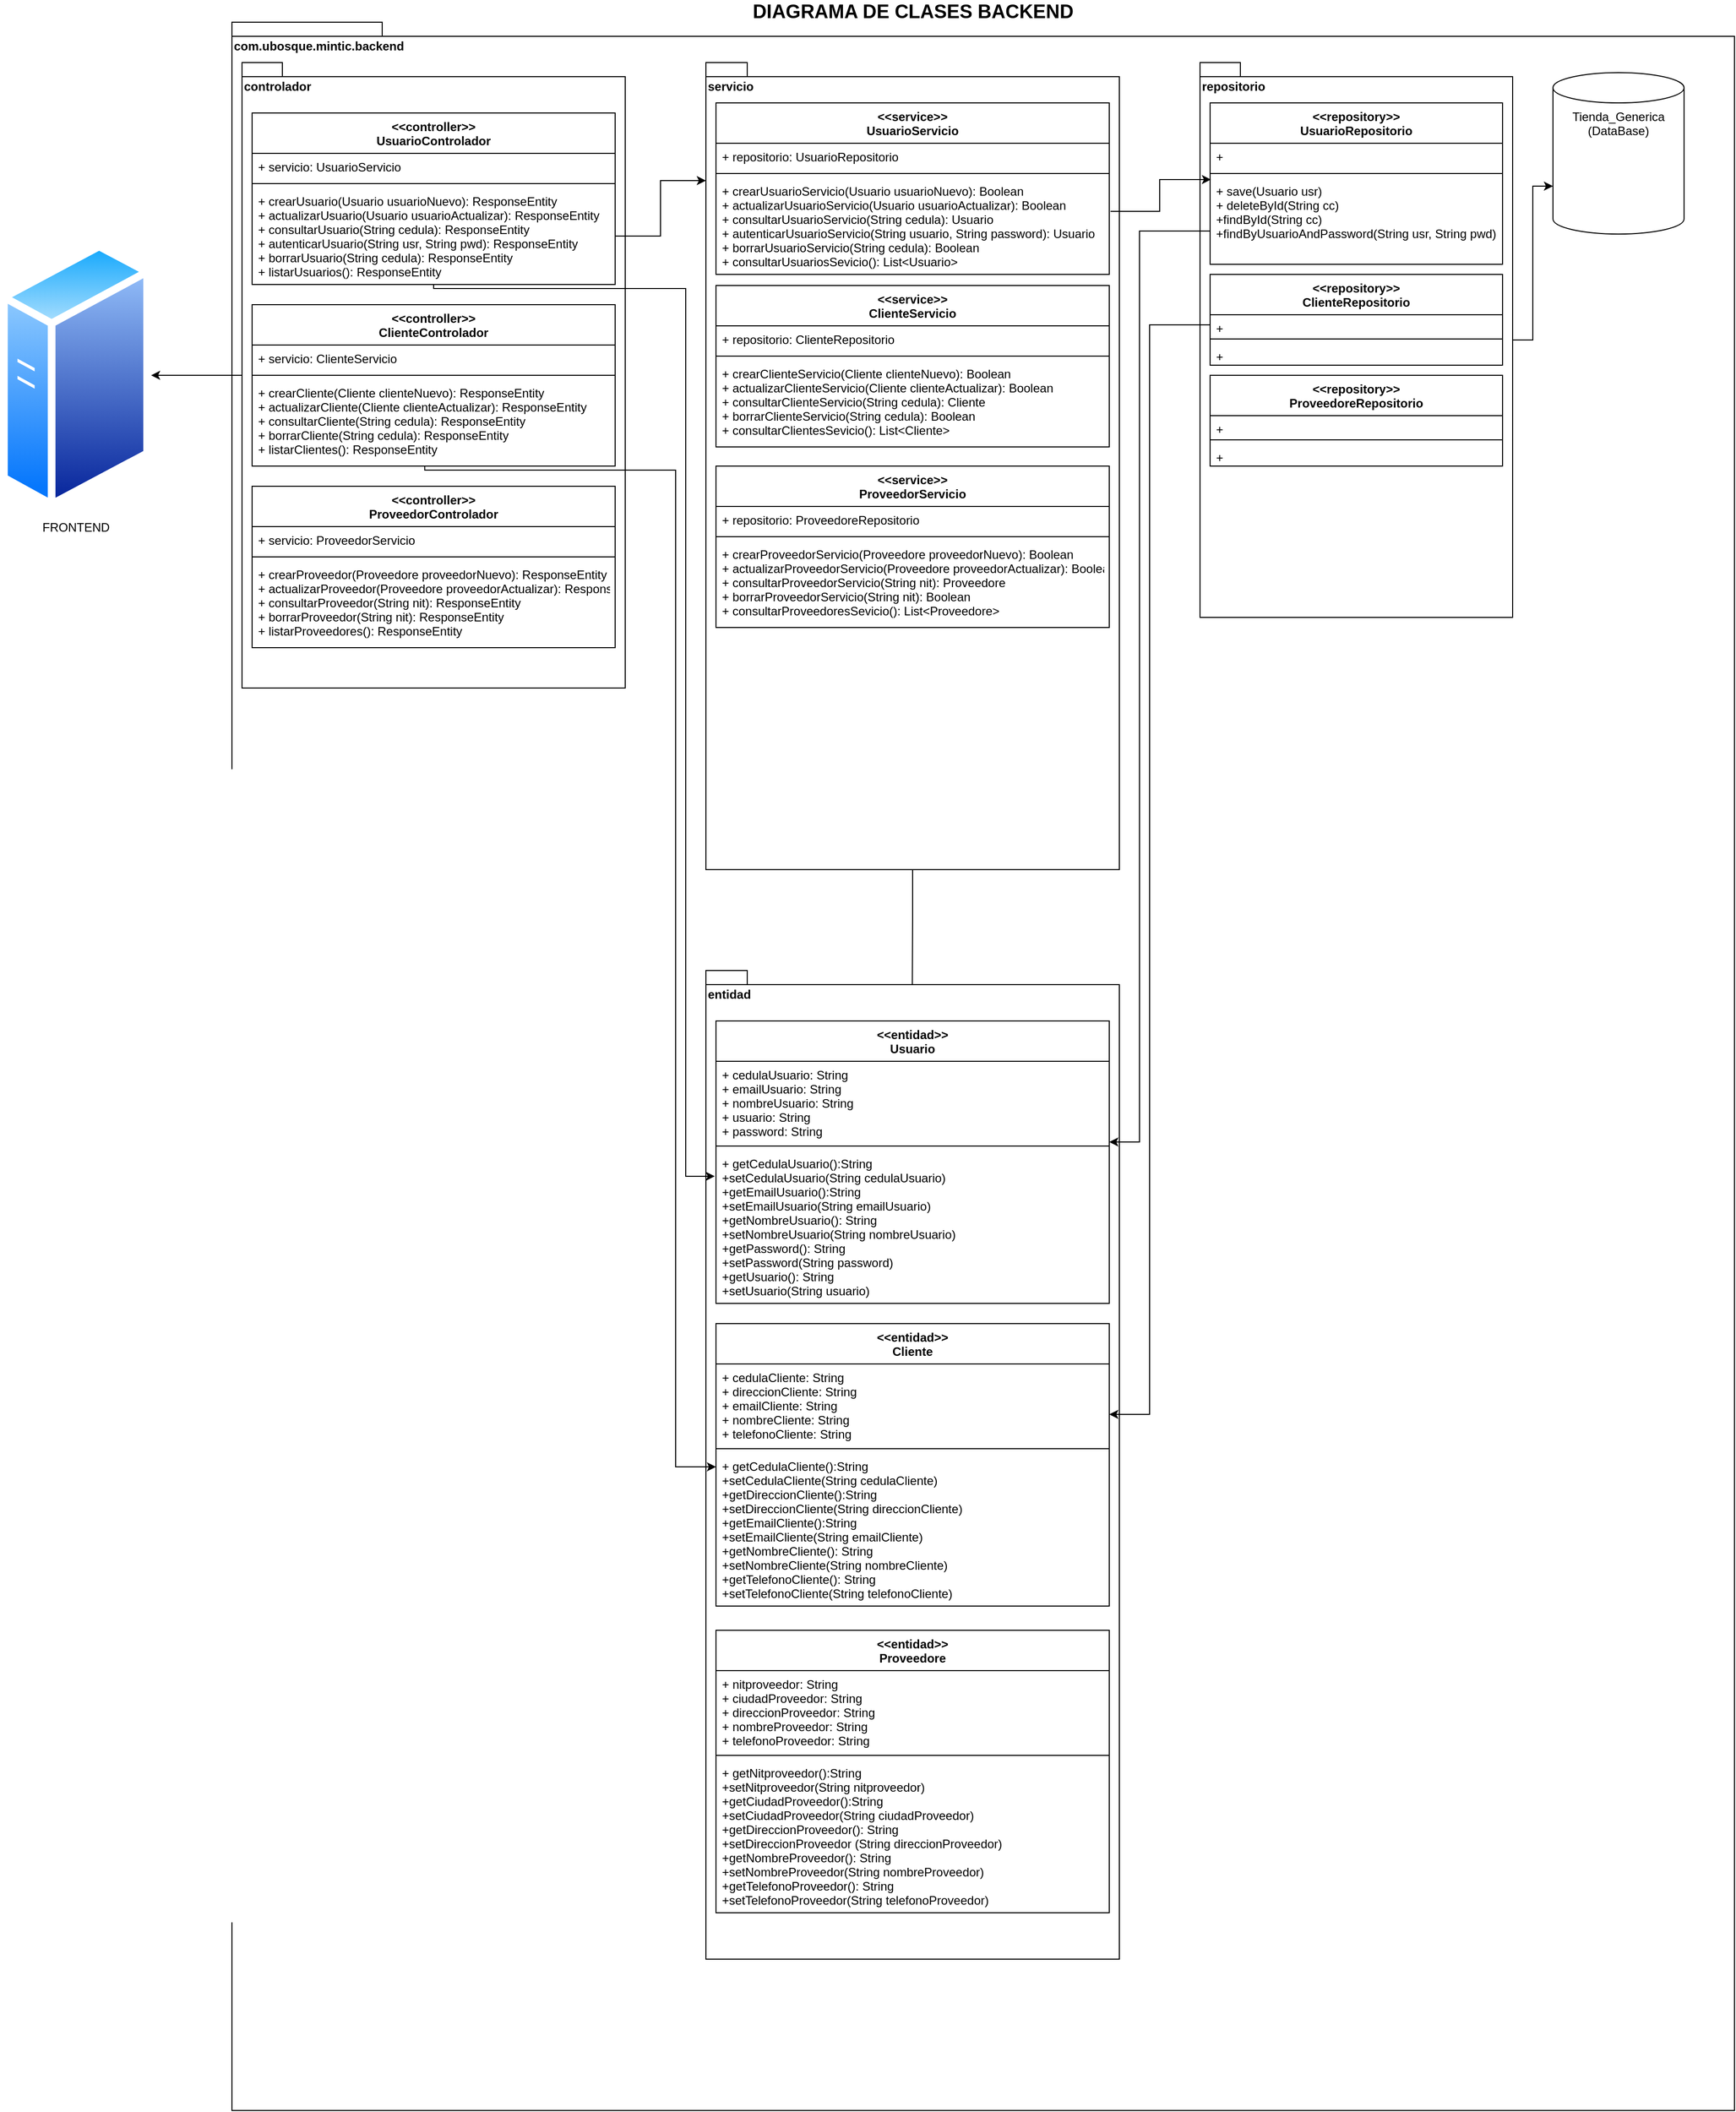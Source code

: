 <mxfile version="15.5.0" type="google"><diagram id="_nIbVGABqkTb8oMi8SBm" name="Page-1"><mxGraphModel dx="2249" dy="705" grid="1" gridSize="10" guides="1" tooltips="1" connect="1" arrows="1" fold="1" page="1" pageScale="1" pageWidth="827" pageHeight="1169" math="0" shadow="0"><root><mxCell id="0"/><mxCell id="1" parent="0"/><mxCell id="5slj-tre2RWCAVTYIook-1" value="com.ubosque.mintic.backend" style="shape=folder;fontStyle=1;spacingTop=10;tabWidth=40;tabHeight=14;tabPosition=left;html=1;align=left;verticalAlign=top;" parent="1" vertex="1"><mxGeometry x="10" y="30" width="1490" height="2070" as="geometry"/></mxCell><mxCell id="yNRaJXB03-bsme1--BcY-2" style="edgeStyle=orthogonalEdgeStyle;rounded=0;orthogonalLoop=1;jettySize=auto;html=1;" edge="1" parent="1" source="VUVFW0-k1MgklpLP-c04-1" target="yNRaJXB03-bsme1--BcY-1"><mxGeometry relative="1" as="geometry"/></mxCell><mxCell id="VUVFW0-k1MgklpLP-c04-1" value="controlador" style="shape=folder;fontStyle=1;spacingTop=10;tabWidth=40;tabHeight=14;tabPosition=left;html=1;align=left;verticalAlign=top;" parent="1" vertex="1"><mxGeometry x="20" y="70" width="380" height="620" as="geometry"/></mxCell><mxCell id="VUVFW0-k1MgklpLP-c04-2" value="&lt;&lt;controller&gt;&gt;&#10;UsuarioControlador" style="swimlane;fontStyle=1;align=center;verticalAlign=top;childLayout=stackLayout;horizontal=1;startSize=40;horizontalStack=0;resizeParent=1;resizeParentMax=0;resizeLast=0;collapsible=1;marginBottom=0;" parent="1" vertex="1"><mxGeometry x="30" y="120" width="360" height="170" as="geometry"/></mxCell><mxCell id="VUVFW0-k1MgklpLP-c04-3" value="+ servicio: UsuarioServicio" style="text;strokeColor=none;fillColor=none;align=left;verticalAlign=top;spacingLeft=4;spacingRight=4;overflow=hidden;rotatable=0;points=[[0,0.5],[1,0.5]];portConstraint=eastwest;" parent="VUVFW0-k1MgklpLP-c04-2" vertex="1"><mxGeometry y="40" width="360" height="26" as="geometry"/></mxCell><mxCell id="VUVFW0-k1MgklpLP-c04-4" value="" style="line;strokeWidth=1;fillColor=none;align=left;verticalAlign=middle;spacingTop=-1;spacingLeft=3;spacingRight=3;rotatable=0;labelPosition=right;points=[];portConstraint=eastwest;" parent="VUVFW0-k1MgklpLP-c04-2" vertex="1"><mxGeometry y="66" width="360" height="8" as="geometry"/></mxCell><mxCell id="VUVFW0-k1MgklpLP-c04-5" value="+ crearUsuario(Usuario usuarioNuevo): ResponseEntity&#10;+ actualizarUsuario(Usuario usuarioActualizar): ResponseEntity&#10;+ consultarUsuario(String cedula): ResponseEntity&#10;+ autenticarUsuario(String usr, String pwd): ResponseEntity&#10;+ borrarUsuario(String cedula): ResponseEntity&#10;+ listarUsuarios(): ResponseEntity" style="text;strokeColor=none;fillColor=none;align=left;verticalAlign=top;spacingLeft=4;spacingRight=4;overflow=hidden;rotatable=0;points=[[0,0.5],[1,0.5]];portConstraint=eastwest;" parent="VUVFW0-k1MgklpLP-c04-2" vertex="1"><mxGeometry y="74" width="360" height="96" as="geometry"/></mxCell><mxCell id="VUVFW0-k1MgklpLP-c04-41" style="edgeStyle=orthogonalEdgeStyle;rounded=0;orthogonalLoop=1;jettySize=auto;html=1;entryX=0.499;entryY=0.039;entryDx=0;entryDy=0;entryPerimeter=0;" parent="1" source="VUVFW0-k1MgklpLP-c04-7" target="VUVFW0-k1MgklpLP-c04-31" edge="1"><mxGeometry relative="1" as="geometry"/></mxCell><mxCell id="VUVFW0-k1MgklpLP-c04-7" value="servicio" style="shape=folder;fontStyle=1;spacingTop=10;tabWidth=40;tabHeight=14;tabPosition=left;html=1;align=left;verticalAlign=top;" parent="1" vertex="1"><mxGeometry x="480" y="70" width="410" height="800" as="geometry"/></mxCell><mxCell id="VUVFW0-k1MgklpLP-c04-8" value="&lt;&lt;service&gt;&gt;&#10;UsuarioServicio" style="swimlane;fontStyle=1;align=center;verticalAlign=top;childLayout=stackLayout;horizontal=1;startSize=40;horizontalStack=0;resizeParent=1;resizeParentMax=0;resizeLast=0;collapsible=1;marginBottom=0;" parent="1" vertex="1"><mxGeometry x="490" y="110" width="390" height="170" as="geometry"/></mxCell><mxCell id="VUVFW0-k1MgklpLP-c04-9" value="+ repositorio: UsuarioRepositorio" style="text;strokeColor=none;fillColor=none;align=left;verticalAlign=top;spacingLeft=4;spacingRight=4;overflow=hidden;rotatable=0;points=[[0,0.5],[1,0.5]];portConstraint=eastwest;" parent="VUVFW0-k1MgklpLP-c04-8" vertex="1"><mxGeometry y="40" width="390" height="26" as="geometry"/></mxCell><mxCell id="VUVFW0-k1MgklpLP-c04-10" value="" style="line;strokeWidth=1;fillColor=none;align=left;verticalAlign=middle;spacingTop=-1;spacingLeft=3;spacingRight=3;rotatable=0;labelPosition=right;points=[];portConstraint=eastwest;" parent="VUVFW0-k1MgklpLP-c04-8" vertex="1"><mxGeometry y="66" width="390" height="8" as="geometry"/></mxCell><mxCell id="VUVFW0-k1MgklpLP-c04-11" value="+ crearUsuarioServicio(Usuario usuarioNuevo): Boolean&#10;+ actualizarUsuarioServicio(Usuario usuarioActualizar): Boolean&#10;+ consultarUsuarioServicio(String cedula): Usuario&#10;+ autenticarUsuarioServicio(String usuario, String password): Usuario&#10;+ borrarUsuarioServicio(String cedula): Boolean&#10;+ consultarUsuariosSevicio(): List&lt;Usuario&gt;" style="text;strokeColor=none;fillColor=none;align=left;verticalAlign=top;spacingLeft=4;spacingRight=4;overflow=hidden;rotatable=0;points=[[0,0.5],[1,0.5]];portConstraint=eastwest;" parent="VUVFW0-k1MgklpLP-c04-8" vertex="1"><mxGeometry y="74" width="390" height="96" as="geometry"/></mxCell><mxCell id="VUVFW0-k1MgklpLP-c04-43" style="edgeStyle=orthogonalEdgeStyle;rounded=0;orthogonalLoop=1;jettySize=auto;html=1;entryX=0;entryY=0;entryDx=0;entryDy=112.5;entryPerimeter=0;" parent="1" source="VUVFW0-k1MgklpLP-c04-12" target="VUVFW0-k1MgklpLP-c04-17" edge="1"><mxGeometry relative="1" as="geometry"/></mxCell><mxCell id="VUVFW0-k1MgklpLP-c04-12" value="repositorio" style="shape=folder;fontStyle=1;spacingTop=10;tabWidth=40;tabHeight=14;tabPosition=left;html=1;align=left;verticalAlign=top;" parent="1" vertex="1"><mxGeometry x="970" y="70" width="310" height="550" as="geometry"/></mxCell><mxCell id="VUVFW0-k1MgklpLP-c04-13" value="&lt;&lt;repository&gt;&gt;&#10;UsuarioRepositorio" style="swimlane;fontStyle=1;align=center;verticalAlign=top;childLayout=stackLayout;horizontal=1;startSize=40;horizontalStack=0;resizeParent=1;resizeParentMax=0;resizeLast=0;collapsible=1;marginBottom=0;" parent="1" vertex="1"><mxGeometry x="980" y="110" width="290" height="160" as="geometry"/></mxCell><mxCell id="VUVFW0-k1MgklpLP-c04-14" value="+ " style="text;strokeColor=none;fillColor=none;align=left;verticalAlign=top;spacingLeft=4;spacingRight=4;overflow=hidden;rotatable=0;points=[[0,0.5],[1,0.5]];portConstraint=eastwest;" parent="VUVFW0-k1MgklpLP-c04-13" vertex="1"><mxGeometry y="40" width="290" height="26" as="geometry"/></mxCell><mxCell id="VUVFW0-k1MgklpLP-c04-15" value="" style="line;strokeWidth=1;fillColor=none;align=left;verticalAlign=middle;spacingTop=-1;spacingLeft=3;spacingRight=3;rotatable=0;labelPosition=right;points=[];portConstraint=eastwest;" parent="VUVFW0-k1MgklpLP-c04-13" vertex="1"><mxGeometry y="66" width="290" height="8" as="geometry"/></mxCell><mxCell id="VUVFW0-k1MgklpLP-c04-16" value="+ save(Usuario usr)&#10;+ deleteById(String cc)&#10;+findById(String cc)&#10;+findByUsuarioAndPassword(String usr, String pwd)" style="text;strokeColor=none;fillColor=none;align=left;verticalAlign=top;spacingLeft=4;spacingRight=4;overflow=hidden;rotatable=0;points=[[0,0.5],[1,0.5]];portConstraint=eastwest;" parent="VUVFW0-k1MgklpLP-c04-13" vertex="1"><mxGeometry y="74" width="290" height="86" as="geometry"/></mxCell><mxCell id="VUVFW0-k1MgklpLP-c04-17" value="Tienda_Generica (DataBase)" style="shape=cylinder3;whiteSpace=wrap;html=1;boundedLbl=1;backgroundOutline=1;size=15;align=center;verticalAlign=top;" parent="1" vertex="1"><mxGeometry x="1320" y="80" width="130" height="160" as="geometry"/></mxCell><mxCell id="VUVFW0-k1MgklpLP-c04-31" value="entidad" style="shape=folder;fontStyle=1;spacingTop=10;tabWidth=40;tabHeight=14;tabPosition=left;html=1;align=left;verticalAlign=top;" parent="1" vertex="1"><mxGeometry x="480" y="970" width="410" height="980" as="geometry"/></mxCell><mxCell id="VUVFW0-k1MgklpLP-c04-32" value="&lt;&lt;entidad&gt;&gt;&#10;Usuario" style="swimlane;fontStyle=1;align=center;verticalAlign=top;childLayout=stackLayout;horizontal=1;startSize=40;horizontalStack=0;resizeParent=1;resizeParentMax=0;resizeLast=0;collapsible=1;marginBottom=0;" parent="1" vertex="1"><mxGeometry x="490" y="1020" width="390" height="280" as="geometry"/></mxCell><mxCell id="VUVFW0-k1MgklpLP-c04-33" value="+ cedulaUsuario: String&#10;+ emailUsuario: String&#10;+ nombreUsuario: String&#10;+ usuario: String&#10;+ password: String" style="text;strokeColor=none;fillColor=none;align=left;verticalAlign=top;spacingLeft=4;spacingRight=4;overflow=hidden;rotatable=0;points=[[0,0.5],[1,0.5]];portConstraint=eastwest;" parent="VUVFW0-k1MgklpLP-c04-32" vertex="1"><mxGeometry y="40" width="390" height="80" as="geometry"/></mxCell><mxCell id="VUVFW0-k1MgklpLP-c04-34" value="" style="line;strokeWidth=1;fillColor=none;align=left;verticalAlign=middle;spacingTop=-1;spacingLeft=3;spacingRight=3;rotatable=0;labelPosition=right;points=[];portConstraint=eastwest;" parent="VUVFW0-k1MgklpLP-c04-32" vertex="1"><mxGeometry y="120" width="390" height="8" as="geometry"/></mxCell><mxCell id="VUVFW0-k1MgklpLP-c04-35" value="+ getCedulaUsuario():String&#10;+setCedulaUsuario(String cedulaUsuario)&#10;+getEmailUsuario():String&#10;+setEmailUsuario(String emailUsuario)&#10;+getNombreUsuario(): String&#10;+setNombreUsuario(String nombreUsuario)&#10;+getPassword(): String&#10;+setPassword(String password)&#10;+getUsuario(): String&#10;+setUsuario(String usuario)" style="text;strokeColor=none;fillColor=none;align=left;verticalAlign=top;spacingLeft=4;spacingRight=4;overflow=hidden;rotatable=0;points=[[0,0.5],[1,0.5]];portConstraint=eastwest;" parent="VUVFW0-k1MgklpLP-c04-32" vertex="1"><mxGeometry y="128" width="390" height="152" as="geometry"/></mxCell><mxCell id="F5_43miS8RjSuwx_6p67-1" value="&lt;b&gt;&lt;font style=&quot;font-size: 19px&quot;&gt;DIAGRAMA DE CLASES BACKEND&lt;/font&gt;&lt;/b&gt;" style="text;html=1;align=center;verticalAlign=middle;resizable=0;points=[];autosize=1;strokeColor=none;fillColor=none;" parent="1" vertex="1"><mxGeometry x="520" y="10" width="330" height="20" as="geometry"/></mxCell><mxCell id="MVz4rSWvHp0iXUlqDioP-1" value="&lt;&lt;controller&gt;&gt;&#10;ClienteControlador" style="swimlane;fontStyle=1;align=center;verticalAlign=top;childLayout=stackLayout;horizontal=1;startSize=40;horizontalStack=0;resizeParent=1;resizeParentMax=0;resizeLast=0;collapsible=1;marginBottom=0;" parent="1" vertex="1"><mxGeometry x="30" y="310" width="360" height="160" as="geometry"/></mxCell><mxCell id="MVz4rSWvHp0iXUlqDioP-2" value="+ servicio: ClienteServicio" style="text;strokeColor=none;fillColor=none;align=left;verticalAlign=top;spacingLeft=4;spacingRight=4;overflow=hidden;rotatable=0;points=[[0,0.5],[1,0.5]];portConstraint=eastwest;" parent="MVz4rSWvHp0iXUlqDioP-1" vertex="1"><mxGeometry y="40" width="360" height="26" as="geometry"/></mxCell><mxCell id="MVz4rSWvHp0iXUlqDioP-3" value="" style="line;strokeWidth=1;fillColor=none;align=left;verticalAlign=middle;spacingTop=-1;spacingLeft=3;spacingRight=3;rotatable=0;labelPosition=right;points=[];portConstraint=eastwest;" parent="MVz4rSWvHp0iXUlqDioP-1" vertex="1"><mxGeometry y="66" width="360" height="8" as="geometry"/></mxCell><mxCell id="MVz4rSWvHp0iXUlqDioP-4" value="+ crearCliente(Cliente clienteNuevo): ResponseEntity&#10;+ actualizarCliente(Cliente clienteActualizar): ResponseEntity&#10;+ consultarCliente(String cedula): ResponseEntity&#10;+ borrarCliente(String cedula): ResponseEntity&#10;+ listarClientes(): ResponseEntity" style="text;strokeColor=none;fillColor=none;align=left;verticalAlign=top;spacingLeft=4;spacingRight=4;overflow=hidden;rotatable=0;points=[[0,0.5],[1,0.5]];portConstraint=eastwest;" parent="MVz4rSWvHp0iXUlqDioP-1" vertex="1"><mxGeometry y="74" width="360" height="86" as="geometry"/></mxCell><mxCell id="VUVFW0-k1MgklpLP-c04-40" style="edgeStyle=orthogonalEdgeStyle;rounded=0;orthogonalLoop=1;jettySize=auto;html=1;entryX=-0.003;entryY=0.171;entryDx=0;entryDy=0;entryPerimeter=0;" parent="1" source="VUVFW0-k1MgklpLP-c04-5" target="VUVFW0-k1MgklpLP-c04-35" edge="1"><mxGeometry relative="1" as="geometry"><Array as="points"><mxPoint x="210" y="294"/><mxPoint x="460" y="294"/><mxPoint x="460" y="1174"/></Array></mxGeometry></mxCell><mxCell id="VUVFW0-k1MgklpLP-c04-36" style="edgeStyle=orthogonalEdgeStyle;rounded=0;orthogonalLoop=1;jettySize=auto;html=1;entryX=0;entryY=0;entryDx=0;entryDy=117;entryPerimeter=0;exitX=1;exitY=0.5;exitDx=0;exitDy=0;" parent="1" source="VUVFW0-k1MgklpLP-c04-5" target="VUVFW0-k1MgklpLP-c04-7" edge="1"><mxGeometry relative="1" as="geometry"/></mxCell><mxCell id="MVz4rSWvHp0iXUlqDioP-5" value="&lt;&lt;entidad&gt;&gt;&#10;Cliente" style="swimlane;fontStyle=1;align=center;verticalAlign=top;childLayout=stackLayout;horizontal=1;startSize=40;horizontalStack=0;resizeParent=1;resizeParentMax=0;resizeLast=0;collapsible=1;marginBottom=0;" parent="1" vertex="1"><mxGeometry x="490" y="1320" width="390" height="280" as="geometry"/></mxCell><mxCell id="MVz4rSWvHp0iXUlqDioP-6" value="+ cedulaCliente: String&#10;+ direccionCliente: String&#10;+ emailCliente: String&#10;+ nombreCliente: String&#10;+ telefonoCliente: String" style="text;strokeColor=none;fillColor=none;align=left;verticalAlign=top;spacingLeft=4;spacingRight=4;overflow=hidden;rotatable=0;points=[[0,0.5],[1,0.5]];portConstraint=eastwest;" parent="MVz4rSWvHp0iXUlqDioP-5" vertex="1"><mxGeometry y="40" width="390" height="80" as="geometry"/></mxCell><mxCell id="MVz4rSWvHp0iXUlqDioP-7" value="" style="line;strokeWidth=1;fillColor=none;align=left;verticalAlign=middle;spacingTop=-1;spacingLeft=3;spacingRight=3;rotatable=0;labelPosition=right;points=[];portConstraint=eastwest;" parent="MVz4rSWvHp0iXUlqDioP-5" vertex="1"><mxGeometry y="120" width="390" height="8" as="geometry"/></mxCell><mxCell id="MVz4rSWvHp0iXUlqDioP-8" value="+ getCedulaCliente():String&#10;+setCedulaCliente(String cedulaCliente)&#10;+getDireccionCliente():String&#10;+setDireccionCliente(String direccionCliente)&#10;+getEmailCliente():String&#10;+setEmailCliente(String emailCliente)&#10;+getNombreCliente(): String&#10;+setNombreCliente(String nombreCliente)&#10;+getTelefonoCliente(): String&#10;+setTelefonoCliente(String telefonoCliente)" style="text;strokeColor=none;fillColor=none;align=left;verticalAlign=top;spacingLeft=4;spacingRight=4;overflow=hidden;rotatable=0;points=[[0,0.5],[1,0.5]];portConstraint=eastwest;" parent="MVz4rSWvHp0iXUlqDioP-5" vertex="1"><mxGeometry y="128" width="390" height="152" as="geometry"/></mxCell><mxCell id="MVz4rSWvHp0iXUlqDioP-13" style="edgeStyle=orthogonalEdgeStyle;rounded=0;orthogonalLoop=1;jettySize=auto;html=1;entryX=0;entryY=0.093;entryDx=0;entryDy=0;entryPerimeter=0;" parent="1" target="MVz4rSWvHp0iXUlqDioP-8" edge="1"><mxGeometry relative="1" as="geometry"><Array as="points"><mxPoint x="201" y="474"/><mxPoint x="450" y="474"/><mxPoint x="450" y="1462"/><mxPoint x="490" y="1462"/></Array><mxPoint x="201.17" y="470" as="sourcePoint"/><mxPoint x="500.0" y="713.992" as="targetPoint"/></mxGeometry></mxCell><mxCell id="MVz4rSWvHp0iXUlqDioP-14" value="&lt;&lt;service&gt;&gt;&#10;ClienteServicio" style="swimlane;fontStyle=1;align=center;verticalAlign=top;childLayout=stackLayout;horizontal=1;startSize=40;horizontalStack=0;resizeParent=1;resizeParentMax=0;resizeLast=0;collapsible=1;marginBottom=0;" parent="1" vertex="1"><mxGeometry x="490" y="291" width="390" height="160" as="geometry"/></mxCell><mxCell id="MVz4rSWvHp0iXUlqDioP-15" value="+ repositorio: ClienteRepositorio" style="text;strokeColor=none;fillColor=none;align=left;verticalAlign=top;spacingLeft=4;spacingRight=4;overflow=hidden;rotatable=0;points=[[0,0.5],[1,0.5]];portConstraint=eastwest;" parent="MVz4rSWvHp0iXUlqDioP-14" vertex="1"><mxGeometry y="40" width="390" height="26" as="geometry"/></mxCell><mxCell id="MVz4rSWvHp0iXUlqDioP-16" value="" style="line;strokeWidth=1;fillColor=none;align=left;verticalAlign=middle;spacingTop=-1;spacingLeft=3;spacingRight=3;rotatable=0;labelPosition=right;points=[];portConstraint=eastwest;" parent="MVz4rSWvHp0iXUlqDioP-14" vertex="1"><mxGeometry y="66" width="390" height="8" as="geometry"/></mxCell><mxCell id="MVz4rSWvHp0iXUlqDioP-17" value="+ crearClienteServicio(Cliente clienteNuevo): Boolean&#10;+ actualizarClienteServicio(Cliente clienteActualizar): Boolean&#10;+ consultarClienteServicio(String cedula): Cliente&#10;+ borrarClienteServicio(String cedula): Boolean&#10;+ consultarClientesSevicio(): List&lt;Cliente&gt;" style="text;strokeColor=none;fillColor=none;align=left;verticalAlign=top;spacingLeft=4;spacingRight=4;overflow=hidden;rotatable=0;points=[[0,0.5],[1,0.5]];portConstraint=eastwest;" parent="MVz4rSWvHp0iXUlqDioP-14" vertex="1"><mxGeometry y="74" width="390" height="86" as="geometry"/></mxCell><mxCell id="VUVFW0-k1MgklpLP-c04-42" style="edgeStyle=orthogonalEdgeStyle;rounded=0;orthogonalLoop=1;jettySize=auto;html=1;exitX=1.003;exitY=0.349;exitDx=0;exitDy=0;exitPerimeter=0;entryX=0.003;entryY=0.023;entryDx=0;entryDy=0;entryPerimeter=0;" parent="1" source="VUVFW0-k1MgklpLP-c04-11" target="VUVFW0-k1MgklpLP-c04-16" edge="1"><mxGeometry relative="1" as="geometry"/></mxCell><mxCell id="VUVFW0-k1MgklpLP-c04-44" style="edgeStyle=orthogonalEdgeStyle;rounded=0;orthogonalLoop=1;jettySize=auto;html=1;entryX=1;entryY=1;entryDx=0;entryDy=0;entryPerimeter=0;" parent="1" source="VUVFW0-k1MgklpLP-c04-16" target="VUVFW0-k1MgklpLP-c04-33" edge="1"><mxGeometry relative="1" as="geometry"><Array as="points"><mxPoint x="910" y="237"/><mxPoint x="910" y="1140"/></Array></mxGeometry></mxCell><mxCell id="MVz4rSWvHp0iXUlqDioP-22" value="&lt;&lt;repository&gt;&gt;&#10;ClienteRepositorio" style="swimlane;fontStyle=1;align=center;verticalAlign=top;childLayout=stackLayout;horizontal=1;startSize=40;horizontalStack=0;resizeParent=1;resizeParentMax=0;resizeLast=0;collapsible=1;marginBottom=0;" parent="1" vertex="1"><mxGeometry x="980" y="280" width="290" height="90" as="geometry"/></mxCell><mxCell id="MVz4rSWvHp0iXUlqDioP-23" value="+ " style="text;strokeColor=none;fillColor=none;align=left;verticalAlign=top;spacingLeft=4;spacingRight=4;overflow=hidden;rotatable=0;points=[[0,0.5],[1,0.5]];portConstraint=eastwest;" parent="MVz4rSWvHp0iXUlqDioP-22" vertex="1"><mxGeometry y="40" width="290" height="20" as="geometry"/></mxCell><mxCell id="MVz4rSWvHp0iXUlqDioP-24" value="" style="line;strokeWidth=1;fillColor=none;align=left;verticalAlign=middle;spacingTop=-1;spacingLeft=3;spacingRight=3;rotatable=0;labelPosition=right;points=[];portConstraint=eastwest;" parent="MVz4rSWvHp0iXUlqDioP-22" vertex="1"><mxGeometry y="60" width="290" height="8" as="geometry"/></mxCell><mxCell id="MVz4rSWvHp0iXUlqDioP-25" value="+" style="text;strokeColor=none;fillColor=none;align=left;verticalAlign=top;spacingLeft=4;spacingRight=4;overflow=hidden;rotatable=0;points=[[0,0.5],[1,0.5]];portConstraint=eastwest;" parent="MVz4rSWvHp0iXUlqDioP-22" vertex="1"><mxGeometry y="68" width="290" height="22" as="geometry"/></mxCell><mxCell id="MVz4rSWvHp0iXUlqDioP-27" style="edgeStyle=orthogonalEdgeStyle;rounded=0;orthogonalLoop=1;jettySize=auto;html=1;" parent="1" edge="1"><mxGeometry relative="1" as="geometry"><Array as="points"><mxPoint x="920" y="330"/><mxPoint x="920" y="1410"/><mxPoint x="880" y="1410"/></Array><mxPoint x="980" y="330" as="sourcePoint"/><mxPoint x="880" y="1410" as="targetPoint"/></mxGeometry></mxCell><mxCell id="iGymKF90UAhTBb6TkMOX-1" value="&lt;&lt;entidad&gt;&gt;&#10;Proveedore" style="swimlane;fontStyle=1;align=center;verticalAlign=top;childLayout=stackLayout;horizontal=1;startSize=40;horizontalStack=0;resizeParent=1;resizeParentMax=0;resizeLast=0;collapsible=1;marginBottom=0;" parent="1" vertex="1"><mxGeometry x="490" y="1624" width="390" height="280" as="geometry"/></mxCell><mxCell id="iGymKF90UAhTBb6TkMOX-2" value="+ nitproveedor: String&#10;+ ciudadProveedor: String&#10;+ direccionProveedor: String&#10;+ nombreProveedor: String&#10;+ telefonoProveedor: String" style="text;strokeColor=none;fillColor=none;align=left;verticalAlign=top;spacingLeft=4;spacingRight=4;overflow=hidden;rotatable=0;points=[[0,0.5],[1,0.5]];portConstraint=eastwest;" parent="iGymKF90UAhTBb6TkMOX-1" vertex="1"><mxGeometry y="40" width="390" height="80" as="geometry"/></mxCell><mxCell id="iGymKF90UAhTBb6TkMOX-3" value="" style="line;strokeWidth=1;fillColor=none;align=left;verticalAlign=middle;spacingTop=-1;spacingLeft=3;spacingRight=3;rotatable=0;labelPosition=right;points=[];portConstraint=eastwest;" parent="iGymKF90UAhTBb6TkMOX-1" vertex="1"><mxGeometry y="120" width="390" height="8" as="geometry"/></mxCell><mxCell id="iGymKF90UAhTBb6TkMOX-4" value="+ getNitproveedor():String&#10;+setNitproveedor(String nitproveedor)&#10;+getCiudadProveedor():String&#10;+setCiudadProveedor(String ciudadProveedor)&#10;+getDireccionProveedor(): String&#10;+setDireccionProveedor (String direccionProveedor)&#10;+getNombreProveedor(): String&#10;+setNombreProveedor(String nombreProveedor)&#10;+getTelefonoProveedor(): String&#10;+setTelefonoProveedor(String telefonoProveedor)" style="text;strokeColor=none;fillColor=none;align=left;verticalAlign=top;spacingLeft=4;spacingRight=4;overflow=hidden;rotatable=0;points=[[0,0.5],[1,0.5]];portConstraint=eastwest;" parent="iGymKF90UAhTBb6TkMOX-1" vertex="1"><mxGeometry y="128" width="390" height="152" as="geometry"/></mxCell><mxCell id="iGymKF90UAhTBb6TkMOX-5" value="&lt;&lt;repository&gt;&gt;&#10;ProveedoreRepositorio" style="swimlane;fontStyle=1;align=center;verticalAlign=top;childLayout=stackLayout;horizontal=1;startSize=40;horizontalStack=0;resizeParent=1;resizeParentMax=0;resizeLast=0;collapsible=1;marginBottom=0;" parent="1" vertex="1"><mxGeometry x="980" y="380" width="290" height="90" as="geometry"/></mxCell><mxCell id="iGymKF90UAhTBb6TkMOX-6" value="+ " style="text;strokeColor=none;fillColor=none;align=left;verticalAlign=top;spacingLeft=4;spacingRight=4;overflow=hidden;rotatable=0;points=[[0,0.5],[1,0.5]];portConstraint=eastwest;" parent="iGymKF90UAhTBb6TkMOX-5" vertex="1"><mxGeometry y="40" width="290" height="20" as="geometry"/></mxCell><mxCell id="iGymKF90UAhTBb6TkMOX-7" value="" style="line;strokeWidth=1;fillColor=none;align=left;verticalAlign=middle;spacingTop=-1;spacingLeft=3;spacingRight=3;rotatable=0;labelPosition=right;points=[];portConstraint=eastwest;" parent="iGymKF90UAhTBb6TkMOX-5" vertex="1"><mxGeometry y="60" width="290" height="8" as="geometry"/></mxCell><mxCell id="iGymKF90UAhTBb6TkMOX-8" value="+" style="text;strokeColor=none;fillColor=none;align=left;verticalAlign=top;spacingLeft=4;spacingRight=4;overflow=hidden;rotatable=0;points=[[0,0.5],[1,0.5]];portConstraint=eastwest;" parent="iGymKF90UAhTBb6TkMOX-5" vertex="1"><mxGeometry y="68" width="290" height="22" as="geometry"/></mxCell><mxCell id="iGymKF90UAhTBb6TkMOX-9" value="&lt;&lt;service&gt;&gt;&#10;ProveedorServicio" style="swimlane;fontStyle=1;align=center;verticalAlign=top;childLayout=stackLayout;horizontal=1;startSize=40;horizontalStack=0;resizeParent=1;resizeParentMax=0;resizeLast=0;collapsible=1;marginBottom=0;" parent="1" vertex="1"><mxGeometry x="490" y="470" width="390" height="160" as="geometry"/></mxCell><mxCell id="iGymKF90UAhTBb6TkMOX-10" value="+ repositorio: ProveedoreRepositorio" style="text;strokeColor=none;fillColor=none;align=left;verticalAlign=top;spacingLeft=4;spacingRight=4;overflow=hidden;rotatable=0;points=[[0,0.5],[1,0.5]];portConstraint=eastwest;" parent="iGymKF90UAhTBb6TkMOX-9" vertex="1"><mxGeometry y="40" width="390" height="26" as="geometry"/></mxCell><mxCell id="iGymKF90UAhTBb6TkMOX-11" value="" style="line;strokeWidth=1;fillColor=none;align=left;verticalAlign=middle;spacingTop=-1;spacingLeft=3;spacingRight=3;rotatable=0;labelPosition=right;points=[];portConstraint=eastwest;" parent="iGymKF90UAhTBb6TkMOX-9" vertex="1"><mxGeometry y="66" width="390" height="8" as="geometry"/></mxCell><mxCell id="iGymKF90UAhTBb6TkMOX-12" value="+ crearProveedorServicio(Proveedore proveedorNuevo): Boolean&#10;+ actualizarProveedorServicio(Proveedore proveedorActualizar): Boolean&#10;+ consultarProveedorServicio(String nit): Proveedore&#10;+ borrarProveedorServicio(String nit): Boolean&#10;+ consultarProveedoresSevicio(): List&lt;Proveedore&gt;" style="text;strokeColor=none;fillColor=none;align=left;verticalAlign=top;spacingLeft=4;spacingRight=4;overflow=hidden;rotatable=0;points=[[0,0.5],[1,0.5]];portConstraint=eastwest;" parent="iGymKF90UAhTBb6TkMOX-9" vertex="1"><mxGeometry y="74" width="390" height="86" as="geometry"/></mxCell><mxCell id="iGymKF90UAhTBb6TkMOX-13" value="&lt;&lt;controller&gt;&gt;&#10;ProveedorControlador" style="swimlane;fontStyle=1;align=center;verticalAlign=top;childLayout=stackLayout;horizontal=1;startSize=40;horizontalStack=0;resizeParent=1;resizeParentMax=0;resizeLast=0;collapsible=1;marginBottom=0;" parent="1" vertex="1"><mxGeometry x="30" y="490" width="360" height="160" as="geometry"/></mxCell><mxCell id="iGymKF90UAhTBb6TkMOX-14" value="+ servicio: ProveedorServicio" style="text;strokeColor=none;fillColor=none;align=left;verticalAlign=top;spacingLeft=4;spacingRight=4;overflow=hidden;rotatable=0;points=[[0,0.5],[1,0.5]];portConstraint=eastwest;fontStyle=0" parent="iGymKF90UAhTBb6TkMOX-13" vertex="1"><mxGeometry y="40" width="360" height="26" as="geometry"/></mxCell><mxCell id="iGymKF90UAhTBb6TkMOX-15" value="" style="line;strokeWidth=1;fillColor=none;align=left;verticalAlign=middle;spacingTop=-1;spacingLeft=3;spacingRight=3;rotatable=0;labelPosition=right;points=[];portConstraint=eastwest;" parent="iGymKF90UAhTBb6TkMOX-13" vertex="1"><mxGeometry y="66" width="360" height="8" as="geometry"/></mxCell><mxCell id="iGymKF90UAhTBb6TkMOX-16" value="+ crearProveedor(Proveedore proveedorNuevo): ResponseEntity&#10;+ actualizarProveedor(Proveedore proveedorActualizar): ResponseEntity&#10;+ consultarProveedor(String nit): ResponseEntity&#10;+ borrarProveedor(String nit): ResponseEntity&#10;+ listarProveedores(): ResponseEntity" style="text;strokeColor=none;fillColor=none;align=left;verticalAlign=top;spacingLeft=4;spacingRight=4;overflow=hidden;rotatable=0;points=[[0,0.5],[1,0.5]];portConstraint=eastwest;" parent="iGymKF90UAhTBb6TkMOX-13" vertex="1"><mxGeometry y="74" width="360" height="86" as="geometry"/></mxCell><mxCell id="yNRaJXB03-bsme1--BcY-1" value="FRONTEND" style="aspect=fixed;perimeter=ellipsePerimeter;html=1;align=center;shadow=0;dashed=0;spacingTop=3;image;image=img/lib/active_directory/generic_server.svg;" vertex="1" parent="1"><mxGeometry x="-220" y="246.25" width="149.8" height="267.5" as="geometry"/></mxCell></root></mxGraphModel></diagram></mxfile>